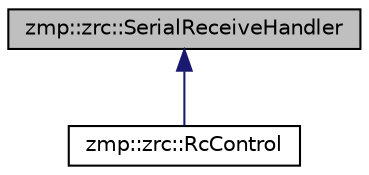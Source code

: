 digraph "zmp::zrc::SerialReceiveHandler"
{
  edge [fontname="Helvetica",fontsize="10",labelfontname="Helvetica",labelfontsize="10"];
  node [fontname="Helvetica",fontsize="10",shape=record];
  Node1 [label="zmp::zrc::SerialReceiveHandler",height=0.2,width=0.4,color="black", fillcolor="grey75", style="filled" fontcolor="black"];
  Node1 -> Node2 [dir="back",color="midnightblue",fontsize="10",style="solid",fontname="Helvetica"];
  Node2 [label="zmp::zrc::RcControl",height=0.2,width=0.4,color="black", fillcolor="white", style="filled",URL="$classzmp_1_1zrc_1_1RcControl.html"];
}
